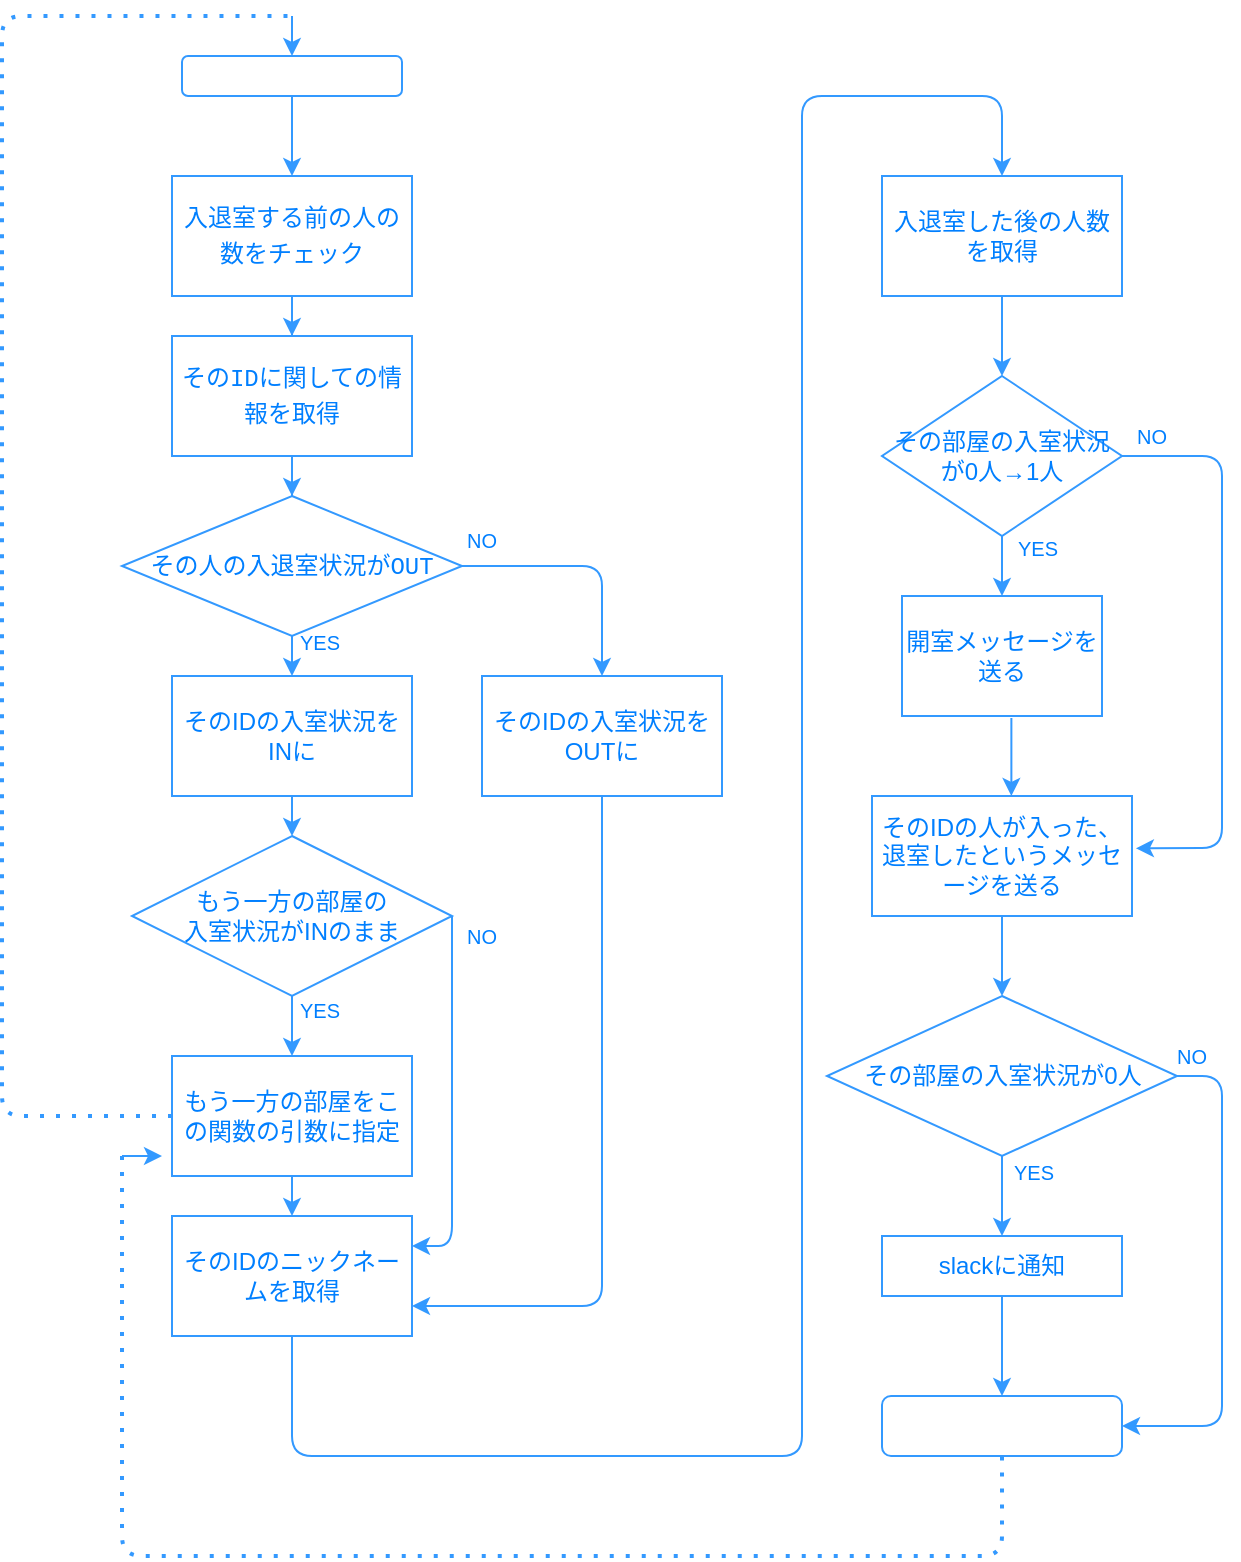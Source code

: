 <mxfile version="13.10.0" type="embed">
    <diagram id="mh0BSsdtbJSgFI5qAkuf" name="Page-1">
        <mxGraphModel dx="1384" dy="410" grid="1" gridSize="10" guides="1" tooltips="1" connect="1" arrows="1" fold="1" page="1" pageScale="1" pageWidth="850" pageHeight="1100" math="0" shadow="0">
            <root>
                <mxCell id="0"/>
                <mxCell id="1" parent="0"/>
                <mxCell id="36" style="edgeStyle=orthogonalEdgeStyle;rounded=0;orthogonalLoop=1;jettySize=auto;html=1;labelBackgroundColor=none;align=center;fillColor=none;strokeColor=#3399FF;fontColor=#007FFF;" parent="1" source="2" target="3" edge="1">
                    <mxGeometry relative="1" as="geometry"/>
                </mxCell>
                <mxCell id="2" value="&lt;div style=&quot;font-family: menlo, monaco, &amp;quot;courier new&amp;quot;, monospace; line-height: 18px;&quot;&gt;&lt;span style=&quot;&quot;&gt;入退室する前の人の数をチェック&lt;/span&gt;&lt;/div&gt;" style="rounded=0;whiteSpace=wrap;html=1;align=center;labelBackgroundColor=none;fillColor=none;strokeColor=#3399FF;fontColor=#007FFF;" parent="1" vertex="1">
                    <mxGeometry x="-85" y="100" width="120" height="60" as="geometry"/>
                </mxCell>
                <mxCell id="37" style="edgeStyle=orthogonalEdgeStyle;rounded=0;orthogonalLoop=1;jettySize=auto;html=1;labelBackgroundColor=none;align=center;fillColor=none;strokeColor=#3399FF;fontColor=#007FFF;" parent="1" source="3" target="4" edge="1">
                    <mxGeometry relative="1" as="geometry"/>
                </mxCell>
                <mxCell id="3" value="&lt;div style=&quot;font-family: menlo, monaco, &amp;quot;courier new&amp;quot;, monospace; line-height: 18px;&quot;&gt;&lt;span style=&quot;&quot;&gt;そのIDに関しての情報を取得&lt;/span&gt;&lt;/div&gt;" style="rounded=0;whiteSpace=wrap;html=1;align=center;labelBackgroundColor=none;fillColor=none;strokeColor=#3399FF;fontColor=#007FFF;" parent="1" vertex="1">
                    <mxGeometry x="-85" y="180" width="120" height="60" as="geometry"/>
                </mxCell>
                <mxCell id="4" value="&lt;div style=&quot;font-family: menlo, monaco, &amp;quot;courier new&amp;quot;, monospace; line-height: 18px;&quot;&gt;&lt;span style=&quot;&quot;&gt;その人の入退室状況がOUT&lt;/span&gt;&lt;/div&gt;" style="rhombus;whiteSpace=wrap;html=1;align=center;labelBackgroundColor=none;fillColor=none;strokeColor=#3399FF;fontColor=#007FFF;" parent="1" vertex="1">
                    <mxGeometry x="-110" y="260" width="170" height="70" as="geometry"/>
                </mxCell>
                <mxCell id="5" value="そのIDの入室状況をINに" style="rounded=0;whiteSpace=wrap;html=1;align=center;labelBackgroundColor=none;fillColor=none;strokeColor=#3399FF;fontColor=#007FFF;" parent="1" vertex="1">
                    <mxGeometry x="-85" y="350" width="120" height="60" as="geometry"/>
                </mxCell>
                <mxCell id="6" value="もう一方の部屋の&lt;br&gt;入室状況がINのまま" style="rhombus;whiteSpace=wrap;html=1;align=center;labelBackgroundColor=none;fillColor=none;strokeColor=#3399FF;fontColor=#007FFF;" parent="1" vertex="1">
                    <mxGeometry x="-105" y="430" width="160" height="80" as="geometry"/>
                </mxCell>
                <mxCell id="7" value="もう一方の部屋をこの関数の引数に指定" style="rounded=0;whiteSpace=wrap;html=1;align=center;labelBackgroundColor=none;fillColor=none;strokeColor=#3399FF;fontColor=#007FFF;" parent="1" vertex="1">
                    <mxGeometry x="-85" y="540" width="120" height="60" as="geometry"/>
                </mxCell>
                <mxCell id="9" value="" style="endArrow=none;dashed=1;html=1;dashPattern=1 3;strokeWidth=2;exitX=0;exitY=0.5;exitDx=0;exitDy=0;align=center;labelBackgroundColor=none;fillColor=none;strokeColor=#3399FF;fontColor=#007FFF;" parent="1" source="7" edge="1">
                    <mxGeometry width="50" height="50" relative="1" as="geometry">
                        <mxPoint x="-50" y="400" as="sourcePoint"/>
                        <mxPoint x="-25" y="20" as="targetPoint"/>
                        <Array as="points">
                            <mxPoint x="-170" y="570"/>
                            <mxPoint x="-170" y="20"/>
                        </Array>
                    </mxGeometry>
                </mxCell>
                <mxCell id="10" value="" style="endArrow=classic;html=1;align=center;labelBackgroundColor=none;entryX=0.5;entryY=0;entryDx=0;entryDy=0;fillColor=none;strokeColor=#3399FF;fontColor=#007FFF;" parent="1" target="38" edge="1">
                    <mxGeometry width="50" height="50" relative="1" as="geometry">
                        <mxPoint x="-25" y="20" as="sourcePoint"/>
                        <mxPoint x="-110" y="60" as="targetPoint"/>
                    </mxGeometry>
                </mxCell>
                <mxCell id="11" value="" style="endArrow=classic;html=1;exitX=0.5;exitY=1;exitDx=0;exitDy=0;entryX=0.5;entryY=0;entryDx=0;entryDy=0;align=center;labelBackgroundColor=none;fillColor=none;strokeColor=#3399FF;fontColor=#007FFF;" parent="1" source="4" target="5" edge="1">
                    <mxGeometry width="50" height="50" relative="1" as="geometry">
                        <mxPoint x="-50" y="500" as="sourcePoint"/>
                        <mxPoint y="450" as="targetPoint"/>
                    </mxGeometry>
                </mxCell>
                <mxCell id="12" value="" style="endArrow=classic;html=1;entryX=0.5;entryY=0;entryDx=0;entryDy=0;exitX=0.5;exitY=1;exitDx=0;exitDy=0;align=center;labelBackgroundColor=none;fillColor=none;strokeColor=#3399FF;fontColor=#007FFF;" parent="1" source="5" target="6" edge="1">
                    <mxGeometry width="50" height="50" relative="1" as="geometry">
                        <mxPoint x="-50" y="500" as="sourcePoint"/>
                        <mxPoint y="450" as="targetPoint"/>
                    </mxGeometry>
                </mxCell>
                <mxCell id="13" value="" style="endArrow=classic;html=1;exitX=0.5;exitY=1;exitDx=0;exitDy=0;entryX=0.5;entryY=0;entryDx=0;entryDy=0;align=center;labelBackgroundColor=none;fillColor=none;strokeColor=#3399FF;fontColor=#007FFF;" parent="1" source="6" target="7" edge="1">
                    <mxGeometry width="50" height="50" relative="1" as="geometry">
                        <mxPoint x="-50" y="500" as="sourcePoint"/>
                        <mxPoint y="450" as="targetPoint"/>
                    </mxGeometry>
                </mxCell>
                <mxCell id="14" value="そのIDの入室状況をOUTに" style="rounded=0;whiteSpace=wrap;html=1;align=center;labelBackgroundColor=none;fillColor=none;strokeColor=#3399FF;fontColor=#007FFF;" parent="1" vertex="1">
                    <mxGeometry x="70" y="350" width="120" height="60" as="geometry"/>
                </mxCell>
                <mxCell id="15" value="" style="endArrow=classic;html=1;exitX=1;exitY=0.5;exitDx=0;exitDy=0;entryX=0.5;entryY=0;entryDx=0;entryDy=0;align=center;labelBackgroundColor=none;fillColor=none;strokeColor=#3399FF;fontColor=#007FFF;" parent="1" source="4" target="14" edge="1">
                    <mxGeometry width="50" height="50" relative="1" as="geometry">
                        <mxPoint x="140" y="340" as="sourcePoint"/>
                        <mxPoint x="190" y="290" as="targetPoint"/>
                        <Array as="points">
                            <mxPoint x="130" y="295"/>
                        </Array>
                    </mxGeometry>
                </mxCell>
                <mxCell id="16" value="そのIDのニックネームを取得" style="rounded=0;whiteSpace=wrap;html=1;align=center;labelBackgroundColor=none;fillColor=none;strokeColor=#3399FF;fontColor=#007FFF;" parent="1" vertex="1">
                    <mxGeometry x="-85" y="620" width="120" height="60" as="geometry"/>
                </mxCell>
                <mxCell id="17" value="" style="endArrow=classic;html=1;exitX=1;exitY=0.5;exitDx=0;exitDy=0;entryX=1;entryY=0.25;entryDx=0;entryDy=0;align=center;labelBackgroundColor=none;fillColor=none;strokeColor=#3399FF;fontColor=#007FFF;" parent="1" source="6" target="16" edge="1">
                    <mxGeometry width="50" height="50" relative="1" as="geometry">
                        <mxPoint x="130" y="570" as="sourcePoint"/>
                        <mxPoint x="40" y="710" as="targetPoint"/>
                        <Array as="points">
                            <mxPoint x="55" y="635"/>
                        </Array>
                    </mxGeometry>
                </mxCell>
                <mxCell id="18" value="" style="endArrow=classic;html=1;exitX=0.5;exitY=1;exitDx=0;exitDy=0;entryX=1;entryY=0.75;entryDx=0;entryDy=0;align=center;labelBackgroundColor=none;fillColor=none;strokeColor=#3399FF;fontColor=#007FFF;" parent="1" source="14" target="16" edge="1">
                    <mxGeometry width="50" height="50" relative="1" as="geometry">
                        <mxPoint x="-50" y="610" as="sourcePoint"/>
                        <mxPoint y="560" as="targetPoint"/>
                        <Array as="points">
                            <mxPoint x="130" y="665"/>
                        </Array>
                    </mxGeometry>
                </mxCell>
                <mxCell id="19" value="入退室した後の人数を取得" style="rounded=0;whiteSpace=wrap;html=1;align=center;labelBackgroundColor=none;fillColor=none;strokeColor=#3399FF;fontColor=#007FFF;" parent="1" vertex="1">
                    <mxGeometry x="270" y="100" width="120" height="60" as="geometry"/>
                </mxCell>
                <mxCell id="20" value="" style="endArrow=classic;html=1;exitX=0.5;exitY=1;exitDx=0;exitDy=0;entryX=0.5;entryY=0;entryDx=0;entryDy=0;align=center;labelBackgroundColor=none;fillColor=none;strokeColor=#3399FF;fontColor=#007FFF;" parent="1" source="7" target="16" edge="1">
                    <mxGeometry width="50" height="50" relative="1" as="geometry">
                        <mxPoint x="-250" y="750" as="sourcePoint"/>
                        <mxPoint x="-200" y="700" as="targetPoint"/>
                    </mxGeometry>
                </mxCell>
                <mxCell id="21" value="" style="endArrow=classic;html=1;exitX=0.5;exitY=1;exitDx=0;exitDy=0;entryX=0.5;entryY=0;entryDx=0;entryDy=0;align=center;labelBackgroundColor=none;fillColor=none;strokeColor=#3399FF;fontColor=#007FFF;" parent="1" source="16" target="19" edge="1">
                    <mxGeometry width="50" height="50" relative="1" as="geometry">
                        <mxPoint x="-300" y="750" as="sourcePoint"/>
                        <mxPoint x="-25" y="690" as="targetPoint"/>
                        <Array as="points">
                            <mxPoint x="-25" y="740"/>
                            <mxPoint x="230" y="740"/>
                            <mxPoint x="230" y="360"/>
                            <mxPoint x="230" y="60"/>
                            <mxPoint x="330" y="60"/>
                        </Array>
                    </mxGeometry>
                </mxCell>
                <mxCell id="22" value="その部屋の入室状況が0人→1人" style="rhombus;whiteSpace=wrap;html=1;align=center;labelBackgroundColor=none;fillColor=none;strokeColor=#3399FF;fontColor=#007FFF;" parent="1" vertex="1">
                    <mxGeometry x="270" y="200" width="120" height="80" as="geometry"/>
                </mxCell>
                <mxCell id="23" value="開室メッセージを送る" style="rounded=0;whiteSpace=wrap;html=1;align=center;labelBackgroundColor=none;fillColor=none;strokeColor=#3399FF;fontColor=#007FFF;" parent="1" vertex="1">
                    <mxGeometry x="280" y="310" width="100" height="60" as="geometry"/>
                </mxCell>
                <mxCell id="24" value="そのIDの人が入った、退室したというメッセージを送る" style="rounded=0;whiteSpace=wrap;html=1;align=center;labelBackgroundColor=none;fillColor=none;strokeColor=#3399FF;fontColor=#007FFF;" parent="1" vertex="1">
                    <mxGeometry x="265" y="410" width="130" height="60" as="geometry"/>
                </mxCell>
                <mxCell id="25" value="" style="endArrow=classic;html=1;exitX=1;exitY=0.5;exitDx=0;exitDy=0;entryX=1.015;entryY=0.436;entryDx=0;entryDy=0;entryPerimeter=0;align=center;labelBackgroundColor=none;fillColor=none;strokeColor=#3399FF;fontColor=#007FFF;" parent="1" source="22" target="24" edge="1">
                    <mxGeometry width="50" height="50" relative="1" as="geometry">
                        <mxPoint x="450" y="300" as="sourcePoint"/>
                        <mxPoint x="420" y="430" as="targetPoint"/>
                        <Array as="points">
                            <mxPoint x="440" y="240"/>
                            <mxPoint x="440" y="436"/>
                        </Array>
                    </mxGeometry>
                </mxCell>
                <mxCell id="35" style="edgeStyle=orthogonalEdgeStyle;rounded=0;orthogonalLoop=1;jettySize=auto;html=1;labelBackgroundColor=none;align=center;fillColor=none;strokeColor=#3399FF;fontColor=#007FFF;entryX=0.5;entryY=0;entryDx=0;entryDy=0;" parent="1" source="26" target="47" edge="1">
                    <mxGeometry relative="1" as="geometry">
                        <mxPoint x="331" y="627" as="targetPoint"/>
                    </mxGeometry>
                </mxCell>
                <mxCell id="26" value="&lt;span&gt;その部屋の入室状況が0人&lt;/span&gt;" style="rhombus;whiteSpace=wrap;html=1;align=center;labelBackgroundColor=none;fillColor=none;strokeColor=#3399FF;fontColor=#007FFF;" parent="1" vertex="1">
                    <mxGeometry x="242.5" y="510" width="175" height="80" as="geometry"/>
                </mxCell>
                <mxCell id="27" value="" style="endArrow=classic;html=1;exitX=0.5;exitY=1;exitDx=0;exitDy=0;entryX=0.5;entryY=0;entryDx=0;entryDy=0;align=center;labelBackgroundColor=none;fillColor=none;strokeColor=#3399FF;fontColor=#007FFF;" parent="1" source="19" target="22" edge="1">
                    <mxGeometry width="50" height="50" relative="1" as="geometry">
                        <mxPoint x="450" y="210" as="sourcePoint"/>
                        <mxPoint x="500" y="160" as="targetPoint"/>
                    </mxGeometry>
                </mxCell>
                <mxCell id="28" value="" style="endArrow=classic;html=1;exitX=0.5;exitY=1;exitDx=0;exitDy=0;entryX=0.5;entryY=0;entryDx=0;entryDy=0;align=center;labelBackgroundColor=none;fillColor=none;strokeColor=#3399FF;fontColor=#007FFF;" parent="1" source="22" target="23" edge="1">
                    <mxGeometry width="50" height="50" relative="1" as="geometry">
                        <mxPoint x="380" y="310" as="sourcePoint"/>
                        <mxPoint x="430" y="260" as="targetPoint"/>
                    </mxGeometry>
                </mxCell>
                <mxCell id="29" value="" style="endArrow=classic;html=1;exitX=0.547;exitY=1.017;exitDx=0;exitDy=0;exitPerimeter=0;entryX=0.536;entryY=0;entryDx=0;entryDy=0;entryPerimeter=0;align=center;labelBackgroundColor=none;fillColor=none;strokeColor=#3399FF;fontColor=#007FFF;" parent="1" source="23" target="24" edge="1">
                    <mxGeometry width="50" height="50" relative="1" as="geometry">
                        <mxPoint x="370" y="420" as="sourcePoint"/>
                        <mxPoint x="420" y="370" as="targetPoint"/>
                    </mxGeometry>
                </mxCell>
                <mxCell id="30" value="" style="endArrow=classic;html=1;exitX=0.5;exitY=1;exitDx=0;exitDy=0;align=center;labelBackgroundColor=none;fillColor=none;strokeColor=#3399FF;fontColor=#007FFF;" parent="1" source="24" target="26" edge="1">
                    <mxGeometry width="50" height="50" relative="1" as="geometry">
                        <mxPoint x="500" y="590" as="sourcePoint"/>
                        <mxPoint x="550" y="540" as="targetPoint"/>
                    </mxGeometry>
                </mxCell>
                <mxCell id="31" value="" style="endArrow=none;dashed=1;html=1;dashPattern=1 3;strokeWidth=2;entryX=0.5;entryY=1;entryDx=0;entryDy=0;align=center;labelBackgroundColor=none;fillColor=none;strokeColor=#3399FF;fontColor=#007FFF;" parent="1" target="34" edge="1">
                    <mxGeometry width="50" height="50" relative="1" as="geometry">
                        <mxPoint x="-110" y="590" as="sourcePoint"/>
                        <mxPoint x="130" y="580" as="targetPoint"/>
                        <Array as="points">
                            <mxPoint x="-110" y="790"/>
                            <mxPoint x="330" y="790"/>
                        </Array>
                    </mxGeometry>
                </mxCell>
                <mxCell id="32" value="" style="endArrow=classic;html=1;align=center;labelBackgroundColor=none;fillColor=none;strokeColor=#3399FF;fontColor=#007FFF;" parent="1" edge="1">
                    <mxGeometry width="50" height="50" relative="1" as="geometry">
                        <mxPoint x="-110" y="590" as="sourcePoint"/>
                        <mxPoint x="-90" y="590" as="targetPoint"/>
                    </mxGeometry>
                </mxCell>
                <mxCell id="34" value="" style="rounded=1;whiteSpace=wrap;html=1;labelBackgroundColor=none;align=center;fillColor=none;strokeColor=#3399FF;fontColor=#007FFF;" parent="1" vertex="1">
                    <mxGeometry x="270" y="710" width="120" height="30" as="geometry"/>
                </mxCell>
                <mxCell id="39" style="edgeStyle=orthogonalEdgeStyle;rounded=0;orthogonalLoop=1;jettySize=auto;html=1;entryX=0.5;entryY=0;entryDx=0;entryDy=0;labelBackgroundColor=none;align=center;fillColor=none;strokeColor=#3399FF;fontColor=#007FFF;" parent="1" source="38" target="2" edge="1">
                    <mxGeometry relative="1" as="geometry"/>
                </mxCell>
                <mxCell id="38" value="" style="rounded=1;whiteSpace=wrap;html=1;labelBackgroundColor=none;align=center;fillColor=none;strokeColor=#3399FF;fontColor=#007FFF;" parent="1" vertex="1">
                    <mxGeometry x="-80" y="40" width="110" height="20" as="geometry"/>
                </mxCell>
                <mxCell id="40" value="YES" style="text;html=1;strokeColor=none;fillColor=none;align=center;verticalAlign=middle;whiteSpace=wrap;rounded=0;fontColor=#007FFF;fontSize=10;" vertex="1" parent="1">
                    <mxGeometry x="-31" y="323" width="40" height="20" as="geometry"/>
                </mxCell>
                <mxCell id="41" value="YES" style="text;html=1;strokeColor=none;fillColor=none;align=center;verticalAlign=middle;whiteSpace=wrap;rounded=0;fontColor=#007FFF;fontSize=10;" vertex="1" parent="1">
                    <mxGeometry x="-31" y="507" width="40" height="20" as="geometry"/>
                </mxCell>
                <mxCell id="42" value="YES" style="text;html=1;strokeColor=none;fillColor=none;align=center;verticalAlign=middle;whiteSpace=wrap;rounded=0;fontColor=#007FFF;fontSize=10;" vertex="1" parent="1">
                    <mxGeometry x="328" y="276" width="40" height="20" as="geometry"/>
                </mxCell>
                <mxCell id="43" value="YES" style="text;html=1;strokeColor=none;fillColor=none;align=center;verticalAlign=middle;whiteSpace=wrap;rounded=0;fontColor=#007FFF;fontSize=10;" vertex="1" parent="1">
                    <mxGeometry x="326" y="588" width="40" height="20" as="geometry"/>
                </mxCell>
                <mxCell id="44" value="NO" style="text;html=1;strokeColor=none;fillColor=none;align=center;verticalAlign=middle;whiteSpace=wrap;rounded=0;fontColor=#007FFF;fontSize=10;" vertex="1" parent="1">
                    <mxGeometry x="50" y="272" width="40" height="20" as="geometry"/>
                </mxCell>
                <mxCell id="45" value="NO" style="text;html=1;strokeColor=none;fillColor=none;align=center;verticalAlign=middle;whiteSpace=wrap;rounded=0;fontColor=#007FFF;fontSize=10;" vertex="1" parent="1">
                    <mxGeometry x="50" y="470" width="40" height="20" as="geometry"/>
                </mxCell>
                <mxCell id="46" value="NO" style="text;html=1;strokeColor=none;fillColor=none;align=center;verticalAlign=middle;whiteSpace=wrap;rounded=0;fontColor=#007FFF;fontSize=10;" vertex="1" parent="1">
                    <mxGeometry x="385" y="220" width="40" height="20" as="geometry"/>
                </mxCell>
                <mxCell id="50" style="edgeStyle=orthogonalEdgeStyle;rounded=0;orthogonalLoop=1;jettySize=auto;html=1;fontColor=#007FFF;strokeColor=#3399FF;" edge="1" parent="1" source="47" target="34">
                    <mxGeometry relative="1" as="geometry"/>
                </mxCell>
                <mxCell id="47" value="slackに通知" style="rounded=0;whiteSpace=wrap;html=1;fillColor=none;strokeColor=#3399FF;fontColor=#007FFF;" vertex="1" parent="1">
                    <mxGeometry x="270" y="630" width="120" height="30" as="geometry"/>
                </mxCell>
                <mxCell id="52" value="" style="endArrow=classic;html=1;fontColor=#007FFF;exitX=1;exitY=0.5;exitDx=0;exitDy=0;entryX=1;entryY=0.5;entryDx=0;entryDy=0;strokeColor=#3399FF;" edge="1" parent="1" source="26" target="34">
                    <mxGeometry width="50" height="50" relative="1" as="geometry">
                        <mxPoint x="430" y="710" as="sourcePoint"/>
                        <mxPoint x="480" y="660" as="targetPoint"/>
                        <Array as="points">
                            <mxPoint x="440" y="550"/>
                            <mxPoint x="440" y="725"/>
                        </Array>
                    </mxGeometry>
                </mxCell>
                <mxCell id="53" value="NO" style="text;html=1;strokeColor=none;fillColor=none;align=center;verticalAlign=middle;whiteSpace=wrap;rounded=0;fontColor=#007FFF;fontSize=10;" vertex="1" parent="1">
                    <mxGeometry x="405" y="530" width="40" height="20" as="geometry"/>
                </mxCell>
            </root>
        </mxGraphModel>
    </diagram>
</mxfile>